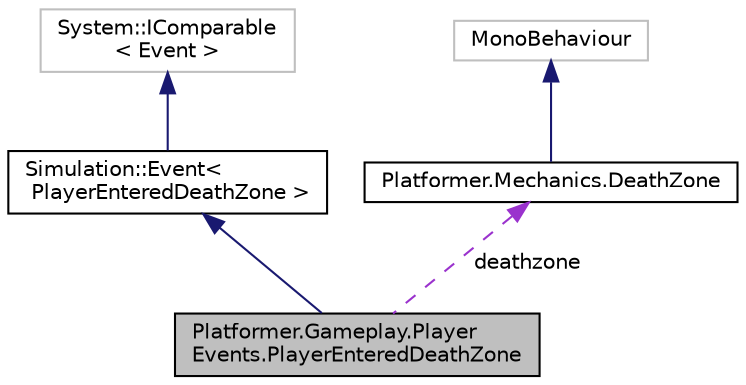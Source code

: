digraph "Platformer.Gameplay.PlayerEvents.PlayerEnteredDeathZone"
{
 // LATEX_PDF_SIZE
  edge [fontname="Helvetica",fontsize="10",labelfontname="Helvetica",labelfontsize="10"];
  node [fontname="Helvetica",fontsize="10",shape=record];
  Node1 [label="Platformer.Gameplay.Player\lEvents.PlayerEnteredDeathZone",height=0.2,width=0.4,color="black", fillcolor="grey75", style="filled", fontcolor="black",tooltip="Fired when a player enters a trigger with a DeathZone component."];
  Node2 -> Node1 [dir="back",color="midnightblue",fontsize="10",style="solid",fontname="Helvetica"];
  Node2 [label="Simulation::Event\<\l PlayerEnteredDeathZone \>",height=0.2,width=0.4,color="black", fillcolor="white", style="filled",URL="$class_platformer_1_1_core_1_1_simulation_1_1_event.html",tooltip=" "];
  Node3 -> Node2 [dir="back",color="midnightblue",fontsize="10",style="solid",fontname="Helvetica"];
  Node3 [label="System::IComparable\l\< Event \>",height=0.2,width=0.4,color="grey75", fillcolor="white", style="filled",tooltip=" "];
  Node4 -> Node1 [dir="back",color="darkorchid3",fontsize="10",style="dashed",label=" deathzone" ,fontname="Helvetica"];
  Node4 [label="Platformer.Mechanics.DeathZone",height=0.2,width=0.4,color="black", fillcolor="white", style="filled",URL="$class_platformer_1_1_mechanics_1_1_death_zone.html",tooltip="DeathZone components mark a collider which will schedule a PlayerEnteredDeathZone event when the play..."];
  Node5 -> Node4 [dir="back",color="midnightblue",fontsize="10",style="solid",fontname="Helvetica"];
  Node5 [label="MonoBehaviour",height=0.2,width=0.4,color="grey75", fillcolor="white", style="filled",tooltip=" "];
}

